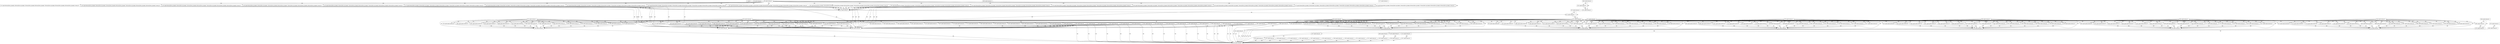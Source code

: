digraph G {
  "1: match () ...
" [shape=box, ];
  "90: match (event_id) ...
" [shape=box, ];
  "96: match (event_id) ...
" [shape=box, ];
  "115: match (forward_flow_ip_header_2,forward_flow_tcp_header_1,forward_flow_ip_header_6,forward_flow_ip_header_7,forward_flow_tcp_header_0,forward_flow_ip_header_4,forward_flow_ip_header_5,event_id) ...
" [
  shape=box, ];
  "120: match (forward_flow_ip_header_2,forward_flow_tcp_header_1,forward_flow_ip_header_6,forward_flow_ip_header_7,forward_flow_tcp_header_0,forward_flow_ip_header_4,forward_flow_ip_header_5,event_id) ...
" [
  shape=box, ];
  "125: match (forward_flow_ip_header_2,forward_flow_tcp_header_1,forward_flow_ip_header_6,forward_flow_ip_header_7,forward_flow_tcp_header_0,forward_flow_ip_header_4,forward_flow_ip_header_5,event_id) ...
" [
  shape=box, ];
  "130: match (forward_flow_ip_header_2,forward_flow_tcp_header_1,forward_flow_ip_header_6,forward_flow_ip_header_7,forward_flow_tcp_header_0,forward_flow_ip_header_4,forward_flow_ip_header_5,event_id) ...
" [
  shape=box, ];
  "135: match (forward_flow_ip_header_2,forward_flow_tcp_header_1,forward_flow_ip_header_6,forward_flow_ip_header_7,forward_flow_tcp_header_0,forward_flow_ip_header_4,forward_flow_ip_header_5,event_id) ...
" [
  shape=box, ];
  "140: match (forward_flow_ip_header_2,forward_flow_tcp_header_1,forward_flow_ip_header_6,forward_flow_ip_header_7,forward_flow_tcp_header_0,forward_flow_ip_header_4,forward_flow_ip_header_5,event_id) ...
" [
  shape=box, ];
  "145: match (forward_flow_ip_header_2,forward_flow_tcp_header_1,forward_flow_ip_header_6,forward_flow_ip_header_7,forward_flow_tcp_header_0,forward_flow_ip_header_4,forward_flow_ip_header_5,event_id) ...
" [
  shape=box, ];
  "150: match (forward_flow_ip_header_2,forward_flow_tcp_header_1,forward_flow_ip_header_6,forward_flow_ip_header_7,forward_flow_tcp_header_0,forward_flow_ip_header_4,forward_flow_ip_header_5,event_id) ...
" [
  shape=box, ];
  "155: match (forward_flow_ip_header_2,forward_flow_tcp_header_1,forward_flow_ip_header_6,forward_flow_ip_header_7,forward_flow_tcp_header_0,forward_flow_ip_header_4,forward_flow_ip_header_5,event_id) ...
" [
  shape=box, ];
  "160: match (forward_flow_ip_header_2,forward_flow_tcp_header_1,forward_flow_ip_header_6,forward_flow_ip_header_7,forward_flow_tcp_header_0,forward_flow_ip_header_4,forward_flow_ip_header_5,event_id) ...
" [
  shape=box, ];
  "165: match (forward_flow_ip_header_2,forward_flow_tcp_header_1,forward_flow_ip_header_6,forward_flow_ip_header_7,forward_flow_tcp_header_0,forward_flow_ip_header_4,forward_flow_ip_header_5,event_id) ...
" [
  shape=box, ];
  "170: match (forward_flow_ip_header_2,forward_flow_tcp_header_1,forward_flow_ip_header_6,forward_flow_ip_header_7,forward_flow_tcp_header_0,forward_flow_ip_header_4,forward_flow_ip_header_5,event_id) ...
" [
  shape=box, ];
  "175: match (forward_flow_ip_header_2,forward_flow_tcp_header_1,forward_flow_ip_header_6,forward_flow_ip_header_7,forward_flow_tcp_header_0,forward_flow_ip_header_4,forward_flow_ip_header_5,event_id) ...
" [
  shape=box, ];
  "180: match (forward_flow_ip_header_2,forward_flow_tcp_header_1,forward_flow_ip_header_6,forward_flow_ip_header_7,forward_flow_tcp_header_0,forward_flow_ip_header_4,forward_flow_ip_header_5,event_id) ...
" [
  shape=box, ];
  "185: match (forward_flow_ip_header_2,forward_flow_tcp_header_1,forward_flow_ip_header_6,forward_flow_ip_header_7,forward_flow_tcp_header_0,forward_flow_ip_header_4,forward_flow_ip_header_5,event_id) ...
" [
  shape=box, ];
  "190: match (forward_flow_ip_header_2,forward_flow_tcp_header_1,forward_flow_ip_header_6,forward_flow_ip_header_7,forward_flow_tcp_header_0,forward_flow_ip_header_4,forward_flow_ip_header_5,event_id) ...
" [
  shape=box, ];
  "195: match (forward_flow_ip_header_2,forward_flow_tcp_header_1,forward_flow_ip_header_6,forward_flow_ip_header_7,forward_flow_tcp_header_0,forward_flow_ip_header_4,forward_flow_ip_header_5,event_id) ...
" [
  shape=box, ];
  "200: match (forward_flow_ip_header_2,forward_flow_tcp_header_1,forward_flow_ip_header_6,forward_flow_ip_header_7,forward_flow_tcp_header_0,forward_flow_ip_header_4,forward_flow_ip_header_5,event_id) ...
" [
  shape=box, ];
  "207: match (event_id) ...
" [shape=box, ];
  "210: match (event_id) ...
" [shape=box, ];
  "231: match (event_id) ...
" [shape=box, ];
  "237: match (event_id) ...
" [shape=box, ];
  "244: match (event_id) ...
" [shape=box, ];
  "250: match (event_id) ...
" [shape=box, ];
  "257: match (event_id) ...
" [shape=box, ];
  "264: match (event_id) ...
" [shape=box, ];
  "271: match (event_id) ...
" [shape=box, ];
  "278: match (event_id) ...
" [shape=box, ];
  "285: match (event_id) ...
" [shape=box, ];
  "292: match (event_id) ...
" [shape=box, ];
  "296: match (path_id,event_id) ...
" [shape=box, ];
  "301: match (path_id,event_id) ...
" [shape=box, ];
  "310: match (path_id,event_id) ...
" [shape=box, ];
  "316: match (path_id,event_id) ...
" [shape=box, ];
  "322: match (path_id,event_id) ...
" [shape=box, ];
  "328: match (path_id,event_id) ...
" [shape=box, ];
  "334: match (path_id,event_id) ...
" [shape=box, ];
  "340: match (path_id,event_id) ...
" [shape=box, ];
  "346: match (path_id,event_id) ...
" [shape=box, ];
  "349: match (path_id,event_id) ...
" [shape=box, ];
  "354: match (path_id,event_id) ...
" [shape=box, ];
  "363: match (path_id,event_id) ...
" [shape=box, ];
  "369: match (path_id,event_id) ...
" [shape=box, ];
  "375: match (path_id,event_id) ...
" [shape=box, ];
  "381: match (path_id,event_id) ...
" [shape=box, ];
  "387: match (path_id,event_id) ...
" [shape=box, ];
  "393: match (path_id,event_id) ...
" [shape=box, ];
  "399: match (path_id,event_id) ...
" [shape=box, ];
  "402: match (path_id,event_id) ...
" [shape=box, ];
  "407: match (path_id,event_id) ...
" [shape=box, ];
  "416: match (path_id,event_id) ...
" [shape=box, ];
  "422: match (path_id,event_id) ...
" [shape=box, ];
  "428: match (path_id,event_id) ...
" [shape=box, ];
  "434: match (path_id,event_id) ...
" [shape=box, ];
  "440: match (path_id,event_id) ...
" [shape=box, ];
  "446: match (path_id,event_id) ...
" [shape=box, ];
  "452: match (path_id,event_id) ...
" [shape=box, ];
  "455: match (path_id,event_id) ...
" [shape=box, ];
  "460: match (path_id,event_id) ...
" [shape=box, ];
  "469: match (path_id,event_id) ...
" [shape=box, ];
  "475: match (path_id,event_id) ...
" [shape=box, ];
  "481: match (path_id,event_id) ...
" [shape=box, ];
  "487: match (path_id,event_id) ...
" [shape=box, ];
  "493: match (path_id,event_id) ...
" [shape=box, ];
  "499: match (path_id,event_id) ...
" [shape=box, ];
  "505: match (path_id,event_id) ...
" [shape=box, ];
  "508: match (path_id,event_id) ...
" [shape=box, ];
  "513: match (path_id,event_id) ...
" [shape=box, ];
  "522: match (path_id,event_id) ...
" [shape=box, ];
  "528: match (path_id,event_id) ...
" [shape=box, ];
  "534: match (path_id,event_id) ...
" [shape=box, ];
  "540: match (path_id,event_id) ...
" [shape=box, ];
  "546: match (path_id,event_id) ...
" [shape=box, ];
  "552: match (path_id,event_id) ...
" [shape=box, ];
  "558: match (path_id,event_id) ...
" [shape=box, ];
  "561: match (path_id,event_id) ...
" [shape=box, ];
  "566: match (path_id,event_id) ...
" [shape=box, ];
  "575: match (path_id,event_id) ...
" [shape=box, ];
  "581: match (path_id,event_id) ...
" [shape=box, ];
  "587: match (path_id,event_id) ...
" [shape=box, ];
  "593: match (path_id,event_id) ...
" [shape=box, ];
  "599: match (path_id,event_id) ...
" [shape=box, ];
  "605: match (path_id,event_id) ...
" [shape=box, ];
  "611: match (path_id,event_id) ...
" [shape=box, ];
  "614: match (path_id,event_id) ...
" [shape=box, ];
  "619: match (path_id,event_id) ...
" [shape=box, ];
  "628: match (path_id,event_id) ...
" [shape=box, ];
  "634: match (path_id,event_id) ...
" [shape=box, ];
  "640: match (path_id,event_id) ...
" [shape=box, ];
  "646: match (path_id,event_id) ...
" [shape=box, ];
  "652: match (path_id,event_id) ...
" [shape=box, ];
  "658: match (path_id,event_id) ...
" [shape=box, ];
  "664: match (path_id,event_id) ...
" [shape=box, ];
  "667: match (path_id,event_id) ...
" [shape=box, ];
  "672: match (path_id,event_id) ...
" [shape=box, ];
  "681: match (path_id,event_id) ...
" [shape=box, ];
  "687: match (path_id,event_id) ...
" [shape=box, ];
  "693: match (path_id,event_id) ...
" [shape=box, ];
  "699: match (path_id,event_id) ...
" [shape=box, ];
  "705: match (path_id,event_id) ...
" [shape=box, ];
  "711: match (path_id,event_id) ...
" [shape=box, ];
  "717: match (path_id,event_id) ...
" [shape=box, ];
  "720: match (path_id,event_id) ...
" [shape=box, ];
  "725: match (path_id,event_id) ...
" [shape=box, ];
  "734: match (path_id,event_id) ...
" [shape=box, ];
  "740: match (path_id,event_id) ...
" [shape=box, ];
  "746: match (path_id,event_id) ...
" [shape=box, ];
  "752: match (path_id,event_id) ...
" [shape=box, ];
  "758: match (path_id,event_id) ...
" [shape=box, ];
  "764: match (path_id,event_id) ...
" [shape=box, ];
  "770: match (path_id,event_id) ...
" [shape=box, ];
  "773: match (path_id,event_id) ...
" [shape=box, ];
  "778: match (path_id,event_id) ...
" [shape=box, ];
  "787: match (path_id,event_id) ...
" [shape=box, ];
  "793: match (path_id,event_id) ...
" [shape=box, ];
  "799: match (path_id,event_id) ...
" [shape=box, ];
  "805: match (path_id,event_id) ...
" [shape=box, ];
  "811: match (path_id,event_id) ...
" [shape=box, ];
  "817: match (path_id,event_id) ...
" [shape=box, ];
  "823: match (path_id,event_id) ...
" [shape=box, ];
  "826: match (path_id,event_id) ...
" [shape=box, ];
  "831: match (path_id,event_id) ...
" [shape=box, ];
  "840: match (path_id,event_id) ...
" [shape=box, ];
  "846: match (path_id,event_id) ...
" [shape=box, ];
  "852: match (path_id,event_id) ...
" [shape=box, ];
  "858: match (path_id,event_id) ...
" [shape=box, ];
  "864: match (path_id,event_id) ...
" [shape=box, ];
  "870: match (path_id,event_id) ...
" [shape=box, ];
  "876: match (path_id,event_id) ...
" [shape=box, ];
  "879: match (path_id,event_id) ...
" [shape=box, ];
  "884: match (path_id,event_id) ...
" [shape=box, ];
  "893: match (path_id,event_id) ...
" [shape=box, ];
  "899: match (path_id,event_id) ...
" [shape=box, ];
  "905: match (path_id,event_id) ...
" [shape=box, ];
  "911: match (path_id,event_id) ...
" [shape=box, ];
  "917: match (path_id,event_id) ...
" [shape=box, ];
  "923: match (path_id,event_id) ...
" [shape=box, ];
  "929: match (path_id,event_id) ...
" [shape=box, ];
  "932: match (path_id,event_id) ...
" [shape=box, ];
  "937: match (path_id,event_id) ...
" [shape=box, ];
  "946: match (path_id,event_id) ...
" [shape=box, ];
  "952: match (path_id,event_id) ...
" [shape=box, ];
  "958: match (path_id,event_id) ...
" [shape=box, ];
  "964: match (path_id,event_id) ...
" [shape=box, ];
  "970: match (path_id,event_id) ...
" [shape=box, ];
  "976: match (path_id,event_id) ...
" [shape=box, ];
  "982: match (path_id,event_id) ...
" [shape=box, ];
  "985: match (path_id,event_id) ...
" [shape=box, ];
  "990: match (path_id,event_id) ...
" [shape=box, ];
  "999: match (path_id,event_id) ...
" [shape=box, ];
  "1005: match (path_id,event_id) ...
" [shape=box, ];
  "1011: match (path_id,event_id) ...
" [shape=box, ];
  "1017: match (path_id,event_id) ...
" [shape=box, ];
  "1023: match (path_id,event_id) ...
" [shape=box, ];
  "1029: match (path_id,event_id) ...
" [shape=box, ];
  "1035: match (path_id,event_id) ...
" [shape=box, ];
  "1044: match (event_id) ...
" [shape=box, ];
  "1065: match (event_id) ...
" [shape=box, ];
  "1070: match (event_id) ...
" [shape=box, ];
  "1075: match (event_id) ...
" [shape=box, ];
  "1081: match (event_id) ...
" [shape=box, ];
  "1083: match (event_id) ...
" [shape=box, ];
  "1089: match (event_id) ...
" [shape=box, ];
  "1095: match (event_id) ...
" [shape=box, ];
  "1102: match (event_id) ...
" [shape=box, ];
  "1107: match (event_id) ...
" [shape=box, ];
  "1114: match (event_id) ...
" [shape=box, ];
  "1117: match (event_id) ...
" [shape=box, ];
  "1121: match (event_id) ...
" [shape=box, ];
  "1125: match (event_id) ...
" [shape=box, ];
  "1131: match (event_id) ...
" [shape=box, ];
  "1135: match (event_id) ...
" [shape=box, ];
  "1139: match (event_id) ...
" [shape=box, ];
  "1143: match (event_id) ...
" [shape=box, ];
  "1147: match (event_id) ...
" [shape=box, ];
  "1151: match (event_id) ...
" [shape=box, ];
  "1155: match (event_id) ...
" [shape=box, ];
  "1159: match (event_id) ...
" [shape=box, ];
  "1163: match (event_id) ...
" [shape=box, ];
  "1169: match (event_id) ...
" [shape=box, ];
  "1175: match (event_id) ...
" [shape=box, ];
  "1181: match (event_id) ...
" [shape=box, ];
  "1187: match (event_id) ...
" [shape=box, ];
  "1193: match (event_id) ...
" [shape=box, ];
  "1199: match (event_id) ...
" [shape=box, ];
  "1205: match (event_id) ...
" [shape=box, ];
  "1211: match (event_id) ...
" [shape=box, ];
  "1217: match (event_id) ...
" [shape=box, ];
  "1221: match (event_id) ...
" [shape=box, ];
  "1225: match (event_id) ...
" [shape=box, ];
  "1229: match (event_id) ...
" [shape=box, ];
  "1233: match (event_id) ...
" [shape=box, ];
  "1237: match (event_id) ...
" [shape=box, ];
  "1241: match (event_id) ...
" [shape=box, ];
  "1245: match (event_id) ...
" [shape=box, ];
  "1249: match (event_id) ...
" [shape=box, ];
  "1253: match (event_id) ...
" [shape=box, ];
  "1257: match (event_id) ...
" [shape=box, ];
  "1261: match (event_id) ...
" [shape=box, ];
  "1265: match (event_id) ...
" [shape=box, ];
  "1269: match (event_id) ...
" [shape=box, ];
  "1273: match (event_id) ...
" [shape=box, ];
  "1277: match (event_id) ...
" [shape=box, ];
  "1281: match (event_id) ...
" [shape=box, ];
  "1285: match (event_id) ...
" [shape=box, ];
  "1289: match (event_id) ...
" [shape=box, ];
  "1293: match (event_id) ...
" [shape=box, ];
  "1297: match (event_id) ...
" [shape=box, ];
  "1301: match (event_id) ...
" [shape=box, ];
  "1305: match (event_id) ...
" [shape=box, ];
  "1438: match (event_id) ...
" [shape=box, ];
  "1490: match (event_id) ...
" [shape=box, ];
  "1494: match (event_id) ...
" [shape=box, ];
  "1513: match (event_id) ...
" [shape=box, ];
  "1561: match (event_id) ...
" [shape=box, ];
  
  
  "96: match (event_id) ...
" -> "115: match (forward_flow_ip_header_2,forward_flow_tcp_header_1,forward_flow_ip_header_6,forward_flow_ip_header_7,forward_flow_tcp_header_0,forward_flow_ip_header_4,forward_flow_ip_header_5,event_id) ...
" [
  label="WW", ];
  "96: match (event_id) ...
" -> "120: match (forward_flow_ip_header_2,forward_flow_tcp_header_1,forward_flow_ip_header_6,forward_flow_ip_header_7,forward_flow_tcp_header_0,forward_flow_ip_header_4,forward_flow_ip_header_5,event_id) ...
" [
  label="WW", ];
  "96: match (event_id) ...
" -> "125: match (forward_flow_ip_header_2,forward_flow_tcp_header_1,forward_flow_ip_header_6,forward_flow_ip_header_7,forward_flow_tcp_header_0,forward_flow_ip_header_4,forward_flow_ip_header_5,event_id) ...
" [
  label="WW", ];
  "96: match (event_id) ...
" -> "130: match (forward_flow_ip_header_2,forward_flow_tcp_header_1,forward_flow_ip_header_6,forward_flow_ip_header_7,forward_flow_tcp_header_0,forward_flow_ip_header_4,forward_flow_ip_header_5,event_id) ...
" [
  label="WW", ];
  "96: match (event_id) ...
" -> "135: match (forward_flow_ip_header_2,forward_flow_tcp_header_1,forward_flow_ip_header_6,forward_flow_ip_header_7,forward_flow_tcp_header_0,forward_flow_ip_header_4,forward_flow_ip_header_5,event_id) ...
" [
  label="WW", ];
  "96: match (event_id) ...
" -> "140: match (forward_flow_ip_header_2,forward_flow_tcp_header_1,forward_flow_ip_header_6,forward_flow_ip_header_7,forward_flow_tcp_header_0,forward_flow_ip_header_4,forward_flow_ip_header_5,event_id) ...
" [
  label="WW", ];
  "96: match (event_id) ...
" -> "145: match (forward_flow_ip_header_2,forward_flow_tcp_header_1,forward_flow_ip_header_6,forward_flow_ip_header_7,forward_flow_tcp_header_0,forward_flow_ip_header_4,forward_flow_ip_header_5,event_id) ...
" [
  label="WW", ];
  "96: match (event_id) ...
" -> "150: match (forward_flow_ip_header_2,forward_flow_tcp_header_1,forward_flow_ip_header_6,forward_flow_ip_header_7,forward_flow_tcp_header_0,forward_flow_ip_header_4,forward_flow_ip_header_5,event_id) ...
" [
  label="WW", ];
  "96: match (event_id) ...
" -> "155: match (forward_flow_ip_header_2,forward_flow_tcp_header_1,forward_flow_ip_header_6,forward_flow_ip_header_7,forward_flow_tcp_header_0,forward_flow_ip_header_4,forward_flow_ip_header_5,event_id) ...
" [
  label="WW", ];
  "96: match (event_id) ...
" -> "160: match (forward_flow_ip_header_2,forward_flow_tcp_header_1,forward_flow_ip_header_6,forward_flow_ip_header_7,forward_flow_tcp_header_0,forward_flow_ip_header_4,forward_flow_ip_header_5,event_id) ...
" [
  label="WW", ];
  "96: match (event_id) ...
" -> "165: match (forward_flow_ip_header_2,forward_flow_tcp_header_1,forward_flow_ip_header_6,forward_flow_ip_header_7,forward_flow_tcp_header_0,forward_flow_ip_header_4,forward_flow_ip_header_5,event_id) ...
" [
  label="WW", ];
  "96: match (event_id) ...
" -> "170: match (forward_flow_ip_header_2,forward_flow_tcp_header_1,forward_flow_ip_header_6,forward_flow_ip_header_7,forward_flow_tcp_header_0,forward_flow_ip_header_4,forward_flow_ip_header_5,event_id) ...
" [
  label="WW", ];
  "96: match (event_id) ...
" -> "175: match (forward_flow_ip_header_2,forward_flow_tcp_header_1,forward_flow_ip_header_6,forward_flow_ip_header_7,forward_flow_tcp_header_0,forward_flow_ip_header_4,forward_flow_ip_header_5,event_id) ...
" [
  label="WW", ];
  "96: match (event_id) ...
" -> "180: match (forward_flow_ip_header_2,forward_flow_tcp_header_1,forward_flow_ip_header_6,forward_flow_ip_header_7,forward_flow_tcp_header_0,forward_flow_ip_header_4,forward_flow_ip_header_5,event_id) ...
" [
  label="WW", ];
  "96: match (event_id) ...
" -> "185: match (forward_flow_ip_header_2,forward_flow_tcp_header_1,forward_flow_ip_header_6,forward_flow_ip_header_7,forward_flow_tcp_header_0,forward_flow_ip_header_4,forward_flow_ip_header_5,event_id) ...
" [
  label="WW", ];
  "96: match (event_id) ...
" -> "190: match (forward_flow_ip_header_2,forward_flow_tcp_header_1,forward_flow_ip_header_6,forward_flow_ip_header_7,forward_flow_tcp_header_0,forward_flow_ip_header_4,forward_flow_ip_header_5,event_id) ...
" [
  label="WW", ];
  "96: match (event_id) ...
" -> "195: match (forward_flow_ip_header_2,forward_flow_tcp_header_1,forward_flow_ip_header_6,forward_flow_ip_header_7,forward_flow_tcp_header_0,forward_flow_ip_header_4,forward_flow_ip_header_5,event_id) ...
" [
  label="WW", ];
  "96: match (event_id) ...
" -> "200: match (forward_flow_ip_header_2,forward_flow_tcp_header_1,forward_flow_ip_header_6,forward_flow_ip_header_7,forward_flow_tcp_header_0,forward_flow_ip_header_4,forward_flow_ip_header_5,event_id) ...
" [
  label="WW", ];
  "96: match (event_id) ...
" -> "210: match (event_id) ...
" [label="WR", ];
  "115: match (forward_flow_ip_header_2,forward_flow_tcp_header_1,forward_flow_ip_header_6,forward_flow_ip_header_7,forward_flow_tcp_header_0,forward_flow_ip_header_4,forward_flow_ip_header_5,event_id) ...
" -> "210: match (event_id) ...
" [
  label="WR", ];
  "115: match (forward_flow_ip_header_2,forward_flow_tcp_header_1,forward_flow_ip_header_6,forward_flow_ip_header_7,forward_flow_tcp_header_0,forward_flow_ip_header_4,forward_flow_ip_header_5,event_id) ...
" -> "1490: match (event_id) ...
" [
  label="RW", ];
  "120: match (forward_flow_ip_header_2,forward_flow_tcp_header_1,forward_flow_ip_header_6,forward_flow_ip_header_7,forward_flow_tcp_header_0,forward_flow_ip_header_4,forward_flow_ip_header_5,event_id) ...
" -> "210: match (event_id) ...
" [
  label="WR", ];
  "120: match (forward_flow_ip_header_2,forward_flow_tcp_header_1,forward_flow_ip_header_6,forward_flow_ip_header_7,forward_flow_tcp_header_0,forward_flow_ip_header_4,forward_flow_ip_header_5,event_id) ...
" -> "1490: match (event_id) ...
" [
  label="RW", ];
  "125: match (forward_flow_ip_header_2,forward_flow_tcp_header_1,forward_flow_ip_header_6,forward_flow_ip_header_7,forward_flow_tcp_header_0,forward_flow_ip_header_4,forward_flow_ip_header_5,event_id) ...
" -> "210: match (event_id) ...
" [
  label="WR", ];
  "125: match (forward_flow_ip_header_2,forward_flow_tcp_header_1,forward_flow_ip_header_6,forward_flow_ip_header_7,forward_flow_tcp_header_0,forward_flow_ip_header_4,forward_flow_ip_header_5,event_id) ...
" -> "1490: match (event_id) ...
" [
  label="RW", ];
  "130: match (forward_flow_ip_header_2,forward_flow_tcp_header_1,forward_flow_ip_header_6,forward_flow_ip_header_7,forward_flow_tcp_header_0,forward_flow_ip_header_4,forward_flow_ip_header_5,event_id) ...
" -> "210: match (event_id) ...
" [
  label="WR", ];
  "130: match (forward_flow_ip_header_2,forward_flow_tcp_header_1,forward_flow_ip_header_6,forward_flow_ip_header_7,forward_flow_tcp_header_0,forward_flow_ip_header_4,forward_flow_ip_header_5,event_id) ...
" -> "1490: match (event_id) ...
" [
  label="RW", ];
  "135: match (forward_flow_ip_header_2,forward_flow_tcp_header_1,forward_flow_ip_header_6,forward_flow_ip_header_7,forward_flow_tcp_header_0,forward_flow_ip_header_4,forward_flow_ip_header_5,event_id) ...
" -> "210: match (event_id) ...
" [
  label="WR", ];
  "135: match (forward_flow_ip_header_2,forward_flow_tcp_header_1,forward_flow_ip_header_6,forward_flow_ip_header_7,forward_flow_tcp_header_0,forward_flow_ip_header_4,forward_flow_ip_header_5,event_id) ...
" -> "1490: match (event_id) ...
" [
  label="RW", ];
  "140: match (forward_flow_ip_header_2,forward_flow_tcp_header_1,forward_flow_ip_header_6,forward_flow_ip_header_7,forward_flow_tcp_header_0,forward_flow_ip_header_4,forward_flow_ip_header_5,event_id) ...
" -> "210: match (event_id) ...
" [
  label="WR", ];
  "140: match (forward_flow_ip_header_2,forward_flow_tcp_header_1,forward_flow_ip_header_6,forward_flow_ip_header_7,forward_flow_tcp_header_0,forward_flow_ip_header_4,forward_flow_ip_header_5,event_id) ...
" -> "1490: match (event_id) ...
" [
  label="RW", ];
  "145: match (forward_flow_ip_header_2,forward_flow_tcp_header_1,forward_flow_ip_header_6,forward_flow_ip_header_7,forward_flow_tcp_header_0,forward_flow_ip_header_4,forward_flow_ip_header_5,event_id) ...
" -> "210: match (event_id) ...
" [
  label="WR", ];
  "145: match (forward_flow_ip_header_2,forward_flow_tcp_header_1,forward_flow_ip_header_6,forward_flow_ip_header_7,forward_flow_tcp_header_0,forward_flow_ip_header_4,forward_flow_ip_header_5,event_id) ...
" -> "1490: match (event_id) ...
" [
  label="RW", ];
  "150: match (forward_flow_ip_header_2,forward_flow_tcp_header_1,forward_flow_ip_header_6,forward_flow_ip_header_7,forward_flow_tcp_header_0,forward_flow_ip_header_4,forward_flow_ip_header_5,event_id) ...
" -> "210: match (event_id) ...
" [
  label="WR", ];
  "150: match (forward_flow_ip_header_2,forward_flow_tcp_header_1,forward_flow_ip_header_6,forward_flow_ip_header_7,forward_flow_tcp_header_0,forward_flow_ip_header_4,forward_flow_ip_header_5,event_id) ...
" -> "1490: match (event_id) ...
" [
  label="RW", ];
  "155: match (forward_flow_ip_header_2,forward_flow_tcp_header_1,forward_flow_ip_header_6,forward_flow_ip_header_7,forward_flow_tcp_header_0,forward_flow_ip_header_4,forward_flow_ip_header_5,event_id) ...
" -> "210: match (event_id) ...
" [
  label="WR", ];
  "155: match (forward_flow_ip_header_2,forward_flow_tcp_header_1,forward_flow_ip_header_6,forward_flow_ip_header_7,forward_flow_tcp_header_0,forward_flow_ip_header_4,forward_flow_ip_header_5,event_id) ...
" -> "1490: match (event_id) ...
" [
  label="RW", ];
  "160: match (forward_flow_ip_header_2,forward_flow_tcp_header_1,forward_flow_ip_header_6,forward_flow_ip_header_7,forward_flow_tcp_header_0,forward_flow_ip_header_4,forward_flow_ip_header_5,event_id) ...
" -> "210: match (event_id) ...
" [
  label="WR", ];
  "160: match (forward_flow_ip_header_2,forward_flow_tcp_header_1,forward_flow_ip_header_6,forward_flow_ip_header_7,forward_flow_tcp_header_0,forward_flow_ip_header_4,forward_flow_ip_header_5,event_id) ...
" -> "1490: match (event_id) ...
" [
  label="RW", ];
  "165: match (forward_flow_ip_header_2,forward_flow_tcp_header_1,forward_flow_ip_header_6,forward_flow_ip_header_7,forward_flow_tcp_header_0,forward_flow_ip_header_4,forward_flow_ip_header_5,event_id) ...
" -> "210: match (event_id) ...
" [
  label="WR", ];
  "165: match (forward_flow_ip_header_2,forward_flow_tcp_header_1,forward_flow_ip_header_6,forward_flow_ip_header_7,forward_flow_tcp_header_0,forward_flow_ip_header_4,forward_flow_ip_header_5,event_id) ...
" -> "1490: match (event_id) ...
" [
  label="RW", ];
  "170: match (forward_flow_ip_header_2,forward_flow_tcp_header_1,forward_flow_ip_header_6,forward_flow_ip_header_7,forward_flow_tcp_header_0,forward_flow_ip_header_4,forward_flow_ip_header_5,event_id) ...
" -> "210: match (event_id) ...
" [
  label="WR", ];
  "170: match (forward_flow_ip_header_2,forward_flow_tcp_header_1,forward_flow_ip_header_6,forward_flow_ip_header_7,forward_flow_tcp_header_0,forward_flow_ip_header_4,forward_flow_ip_header_5,event_id) ...
" -> "1490: match (event_id) ...
" [
  label="RW", ];
  "175: match (forward_flow_ip_header_2,forward_flow_tcp_header_1,forward_flow_ip_header_6,forward_flow_ip_header_7,forward_flow_tcp_header_0,forward_flow_ip_header_4,forward_flow_ip_header_5,event_id) ...
" -> "210: match (event_id) ...
" [
  label="WR", ];
  "175: match (forward_flow_ip_header_2,forward_flow_tcp_header_1,forward_flow_ip_header_6,forward_flow_ip_header_7,forward_flow_tcp_header_0,forward_flow_ip_header_4,forward_flow_ip_header_5,event_id) ...
" -> "1490: match (event_id) ...
" [
  label="RW", ];
  "180: match (forward_flow_ip_header_2,forward_flow_tcp_header_1,forward_flow_ip_header_6,forward_flow_ip_header_7,forward_flow_tcp_header_0,forward_flow_ip_header_4,forward_flow_ip_header_5,event_id) ...
" -> "210: match (event_id) ...
" [
  label="WR", ];
  "180: match (forward_flow_ip_header_2,forward_flow_tcp_header_1,forward_flow_ip_header_6,forward_flow_ip_header_7,forward_flow_tcp_header_0,forward_flow_ip_header_4,forward_flow_ip_header_5,event_id) ...
" -> "1490: match (event_id) ...
" [
  label="RW", ];
  "185: match (forward_flow_ip_header_2,forward_flow_tcp_header_1,forward_flow_ip_header_6,forward_flow_ip_header_7,forward_flow_tcp_header_0,forward_flow_ip_header_4,forward_flow_ip_header_5,event_id) ...
" -> "210: match (event_id) ...
" [
  label="WR", ];
  "185: match (forward_flow_ip_header_2,forward_flow_tcp_header_1,forward_flow_ip_header_6,forward_flow_ip_header_7,forward_flow_tcp_header_0,forward_flow_ip_header_4,forward_flow_ip_header_5,event_id) ...
" -> "1490: match (event_id) ...
" [
  label="RW", ];
  "190: match (forward_flow_ip_header_2,forward_flow_tcp_header_1,forward_flow_ip_header_6,forward_flow_ip_header_7,forward_flow_tcp_header_0,forward_flow_ip_header_4,forward_flow_ip_header_5,event_id) ...
" -> "210: match (event_id) ...
" [
  label="WR", ];
  "190: match (forward_flow_ip_header_2,forward_flow_tcp_header_1,forward_flow_ip_header_6,forward_flow_ip_header_7,forward_flow_tcp_header_0,forward_flow_ip_header_4,forward_flow_ip_header_5,event_id) ...
" -> "1490: match (event_id) ...
" [
  label="RW", ];
  "195: match (forward_flow_ip_header_2,forward_flow_tcp_header_1,forward_flow_ip_header_6,forward_flow_ip_header_7,forward_flow_tcp_header_0,forward_flow_ip_header_4,forward_flow_ip_header_5,event_id) ...
" -> "210: match (event_id) ...
" [
  label="WR", ];
  "195: match (forward_flow_ip_header_2,forward_flow_tcp_header_1,forward_flow_ip_header_6,forward_flow_ip_header_7,forward_flow_tcp_header_0,forward_flow_ip_header_4,forward_flow_ip_header_5,event_id) ...
" -> "1490: match (event_id) ...
" [
  label="RW", ];
  "200: match (forward_flow_ip_header_2,forward_flow_tcp_header_1,forward_flow_ip_header_6,forward_flow_ip_header_7,forward_flow_tcp_header_0,forward_flow_ip_header_4,forward_flow_ip_header_5,event_id) ...
" -> "210: match (event_id) ...
" [
  label="WR", ];
  "200: match (forward_flow_ip_header_2,forward_flow_tcp_header_1,forward_flow_ip_header_6,forward_flow_ip_header_7,forward_flow_tcp_header_0,forward_flow_ip_header_4,forward_flow_ip_header_5,event_id) ...
" -> "1490: match (event_id) ...
" [
  label="RW", ];
  "207: match (event_id) ...
" -> "231: match (event_id) ...
" [label="WW", ];
  "207: match (event_id) ...
" -> "237: match (event_id) ...
" [label="WR", ];
  "210: match (event_id) ...
" -> "231: match (event_id) ...
" [label="WR", ];
  "231: match (event_id) ...
" -> "237: match (event_id) ...
" [label="WR", ];
  "237: match (event_id) ...
" -> "296: match (path_id,event_id) ...
" [
  label="WR", ];
  "237: match (event_id) ...
" -> "301: match (path_id,event_id) ...
" [
  label="WR", ];
  "237: match (event_id) ...
" -> "310: match (path_id,event_id) ...
" [
  label="WR", ];
  "237: match (event_id) ...
" -> "316: match (path_id,event_id) ...
" [
  label="WR", ];
  "237: match (event_id) ...
" -> "322: match (path_id,event_id) ...
" [
  label="WR", ];
  "237: match (event_id) ...
" -> "328: match (path_id,event_id) ...
" [
  label="WR", ];
  "237: match (event_id) ...
" -> "334: match (path_id,event_id) ...
" [
  label="WR", ];
  "237: match (event_id) ...
" -> "340: match (path_id,event_id) ...
" [
  label="WR", ];
  "237: match (event_id) ...
" -> "346: match (path_id,event_id) ...
" [
  label="WR", ];
  "237: match (event_id) ...
" -> "349: match (path_id,event_id) ...
" [
  label="WR", ];
  "237: match (event_id) ...
" -> "354: match (path_id,event_id) ...
" [
  label="WR", ];
  "237: match (event_id) ...
" -> "363: match (path_id,event_id) ...
" [
  label="WR", ];
  "237: match (event_id) ...
" -> "369: match (path_id,event_id) ...
" [
  label="WR", ];
  "237: match (event_id) ...
" -> "375: match (path_id,event_id) ...
" [
  label="WR", ];
  "237: match (event_id) ...
" -> "381: match (path_id,event_id) ...
" [
  label="WR", ];
  "237: match (event_id) ...
" -> "387: match (path_id,event_id) ...
" [
  label="WR", ];
  "237: match (event_id) ...
" -> "393: match (path_id,event_id) ...
" [
  label="WR", ];
  "237: match (event_id) ...
" -> "399: match (path_id,event_id) ...
" [
  label="WR", ];
  "237: match (event_id) ...
" -> "402: match (path_id,event_id) ...
" [
  label="WR", ];
  "237: match (event_id) ...
" -> "407: match (path_id,event_id) ...
" [
  label="WR", ];
  "237: match (event_id) ...
" -> "416: match (path_id,event_id) ...
" [
  label="WR", ];
  "237: match (event_id) ...
" -> "422: match (path_id,event_id) ...
" [
  label="WR", ];
  "237: match (event_id) ...
" -> "428: match (path_id,event_id) ...
" [
  label="WR", ];
  "237: match (event_id) ...
" -> "434: match (path_id,event_id) ...
" [
  label="WR", ];
  "237: match (event_id) ...
" -> "440: match (path_id,event_id) ...
" [
  label="WR", ];
  "237: match (event_id) ...
" -> "446: match (path_id,event_id) ...
" [
  label="WR", ];
  "237: match (event_id) ...
" -> "452: match (path_id,event_id) ...
" [
  label="WR", ];
  "237: match (event_id) ...
" -> "455: match (path_id,event_id) ...
" [
  label="WR", ];
  "237: match (event_id) ...
" -> "460: match (path_id,event_id) ...
" [
  label="WR", ];
  "237: match (event_id) ...
" -> "469: match (path_id,event_id) ...
" [
  label="WR", ];
  "237: match (event_id) ...
" -> "475: match (path_id,event_id) ...
" [
  label="WR", ];
  "237: match (event_id) ...
" -> "481: match (path_id,event_id) ...
" [
  label="WR", ];
  "237: match (event_id) ...
" -> "487: match (path_id,event_id) ...
" [
  label="WR", ];
  "237: match (event_id) ...
" -> "493: match (path_id,event_id) ...
" [
  label="WR", ];
  "237: match (event_id) ...
" -> "499: match (path_id,event_id) ...
" [
  label="WR", ];
  "237: match (event_id) ...
" -> "505: match (path_id,event_id) ...
" [
  label="WR", ];
  "237: match (event_id) ...
" -> "508: match (path_id,event_id) ...
" [
  label="WR", ];
  "237: match (event_id) ...
" -> "513: match (path_id,event_id) ...
" [
  label="WR", ];
  "237: match (event_id) ...
" -> "522: match (path_id,event_id) ...
" [
  label="WR", ];
  "237: match (event_id) ...
" -> "528: match (path_id,event_id) ...
" [
  label="WR", ];
  "237: match (event_id) ...
" -> "534: match (path_id,event_id) ...
" [
  label="WR", ];
  "237: match (event_id) ...
" -> "540: match (path_id,event_id) ...
" [
  label="WR", ];
  "237: match (event_id) ...
" -> "546: match (path_id,event_id) ...
" [
  label="WR", ];
  "237: match (event_id) ...
" -> "552: match (path_id,event_id) ...
" [
  label="WR", ];
  "237: match (event_id) ...
" -> "558: match (path_id,event_id) ...
" [
  label="WR", ];
  "237: match (event_id) ...
" -> "561: match (path_id,event_id) ...
" [
  label="WR", ];
  "237: match (event_id) ...
" -> "566: match (path_id,event_id) ...
" [
  label="WR", ];
  "237: match (event_id) ...
" -> "575: match (path_id,event_id) ...
" [
  label="WR", ];
  "237: match (event_id) ...
" -> "581: match (path_id,event_id) ...
" [
  label="WR", ];
  "237: match (event_id) ...
" -> "587: match (path_id,event_id) ...
" [
  label="WR", ];
  "237: match (event_id) ...
" -> "593: match (path_id,event_id) ...
" [
  label="WR", ];
  "237: match (event_id) ...
" -> "599: match (path_id,event_id) ...
" [
  label="WR", ];
  "237: match (event_id) ...
" -> "605: match (path_id,event_id) ...
" [
  label="WR", ];
  "237: match (event_id) ...
" -> "611: match (path_id,event_id) ...
" [
  label="WR", ];
  "237: match (event_id) ...
" -> "614: match (path_id,event_id) ...
" [
  label="WR", ];
  "237: match (event_id) ...
" -> "619: match (path_id,event_id) ...
" [
  label="WR", ];
  "237: match (event_id) ...
" -> "628: match (path_id,event_id) ...
" [
  label="WR", ];
  "237: match (event_id) ...
" -> "634: match (path_id,event_id) ...
" [
  label="WR", ];
  "237: match (event_id) ...
" -> "640: match (path_id,event_id) ...
" [
  label="WR", ];
  "237: match (event_id) ...
" -> "646: match (path_id,event_id) ...
" [
  label="WR", ];
  "237: match (event_id) ...
" -> "652: match (path_id,event_id) ...
" [
  label="WR", ];
  "237: match (event_id) ...
" -> "658: match (path_id,event_id) ...
" [
  label="WR", ];
  "237: match (event_id) ...
" -> "664: match (path_id,event_id) ...
" [
  label="WR", ];
  "237: match (event_id) ...
" -> "667: match (path_id,event_id) ...
" [
  label="WR", ];
  "237: match (event_id) ...
" -> "672: match (path_id,event_id) ...
" [
  label="WR", ];
  "237: match (event_id) ...
" -> "681: match (path_id,event_id) ...
" [
  label="WR", ];
  "237: match (event_id) ...
" -> "687: match (path_id,event_id) ...
" [
  label="WR", ];
  "237: match (event_id) ...
" -> "693: match (path_id,event_id) ...
" [
  label="WR", ];
  "237: match (event_id) ...
" -> "699: match (path_id,event_id) ...
" [
  label="WR", ];
  "237: match (event_id) ...
" -> "705: match (path_id,event_id) ...
" [
  label="WR", ];
  "237: match (event_id) ...
" -> "711: match (path_id,event_id) ...
" [
  label="WR", ];
  "237: match (event_id) ...
" -> "717: match (path_id,event_id) ...
" [
  label="WR", ];
  "237: match (event_id) ...
" -> "720: match (path_id,event_id) ...
" [
  label="WR", ];
  "237: match (event_id) ...
" -> "725: match (path_id,event_id) ...
" [
  label="WR", ];
  "237: match (event_id) ...
" -> "734: match (path_id,event_id) ...
" [
  label="WR", ];
  "237: match (event_id) ...
" -> "740: match (path_id,event_id) ...
" [
  label="WR", ];
  "237: match (event_id) ...
" -> "746: match (path_id,event_id) ...
" [
  label="WR", ];
  "237: match (event_id) ...
" -> "752: match (path_id,event_id) ...
" [
  label="WR", ];
  "237: match (event_id) ...
" -> "758: match (path_id,event_id) ...
" [
  label="WR", ];
  "237: match (event_id) ...
" -> "764: match (path_id,event_id) ...
" [
  label="WR", ];
  "237: match (event_id) ...
" -> "770: match (path_id,event_id) ...
" [
  label="WR", ];
  "237: match (event_id) ...
" -> "773: match (path_id,event_id) ...
" [
  label="WR", ];
  "237: match (event_id) ...
" -> "778: match (path_id,event_id) ...
" [
  label="WR", ];
  "237: match (event_id) ...
" -> "787: match (path_id,event_id) ...
" [
  label="WR", ];
  "237: match (event_id) ...
" -> "793: match (path_id,event_id) ...
" [
  label="WR", ];
  "237: match (event_id) ...
" -> "799: match (path_id,event_id) ...
" [
  label="WR", ];
  "237: match (event_id) ...
" -> "805: match (path_id,event_id) ...
" [
  label="WR", ];
  "237: match (event_id) ...
" -> "811: match (path_id,event_id) ...
" [
  label="WR", ];
  "237: match (event_id) ...
" -> "817: match (path_id,event_id) ...
" [
  label="WR", ];
  "237: match (event_id) ...
" -> "823: match (path_id,event_id) ...
" [
  label="WR", ];
  "237: match (event_id) ...
" -> "826: match (path_id,event_id) ...
" [
  label="WR", ];
  "237: match (event_id) ...
" -> "831: match (path_id,event_id) ...
" [
  label="WR", ];
  "237: match (event_id) ...
" -> "840: match (path_id,event_id) ...
" [
  label="WR", ];
  "237: match (event_id) ...
" -> "846: match (path_id,event_id) ...
" [
  label="WR", ];
  "237: match (event_id) ...
" -> "852: match (path_id,event_id) ...
" [
  label="WR", ];
  "237: match (event_id) ...
" -> "858: match (path_id,event_id) ...
" [
  label="WR", ];
  "237: match (event_id) ...
" -> "864: match (path_id,event_id) ...
" [
  label="WR", ];
  "237: match (event_id) ...
" -> "870: match (path_id,event_id) ...
" [
  label="WR", ];
  "237: match (event_id) ...
" -> "876: match (path_id,event_id) ...
" [
  label="WR", ];
  "237: match (event_id) ...
" -> "879: match (path_id,event_id) ...
" [
  label="WR", ];
  "237: match (event_id) ...
" -> "884: match (path_id,event_id) ...
" [
  label="WR", ];
  "237: match (event_id) ...
" -> "893: match (path_id,event_id) ...
" [
  label="WR", ];
  "237: match (event_id) ...
" -> "899: match (path_id,event_id) ...
" [
  label="WR", ];
  "237: match (event_id) ...
" -> "905: match (path_id,event_id) ...
" [
  label="WR", ];
  "237: match (event_id) ...
" -> "911: match (path_id,event_id) ...
" [
  label="WR", ];
  "237: match (event_id) ...
" -> "917: match (path_id,event_id) ...
" [
  label="WR", ];
  "237: match (event_id) ...
" -> "923: match (path_id,event_id) ...
" [
  label="WR", ];
  "237: match (event_id) ...
" -> "929: match (path_id,event_id) ...
" [
  label="WR", ];
  "237: match (event_id) ...
" -> "932: match (path_id,event_id) ...
" [
  label="WR", ];
  "237: match (event_id) ...
" -> "937: match (path_id,event_id) ...
" [
  label="WR", ];
  "237: match (event_id) ...
" -> "946: match (path_id,event_id) ...
" [
  label="WR", ];
  "237: match (event_id) ...
" -> "952: match (path_id,event_id) ...
" [
  label="WR", ];
  "237: match (event_id) ...
" -> "958: match (path_id,event_id) ...
" [
  label="WR", ];
  "237: match (event_id) ...
" -> "964: match (path_id,event_id) ...
" [
  label="WR", ];
  "237: match (event_id) ...
" -> "970: match (path_id,event_id) ...
" [
  label="WR", ];
  "237: match (event_id) ...
" -> "976: match (path_id,event_id) ...
" [
  label="WR", ];
  "237: match (event_id) ...
" -> "982: match (path_id,event_id) ...
" [
  label="WR", ];
  "237: match (event_id) ...
" -> "985: match (path_id,event_id) ...
" [
  label="WR", ];
  "237: match (event_id) ...
" -> "990: match (path_id,event_id) ...
" [
  label="WR", ];
  "237: match (event_id) ...
" -> "999: match (path_id,event_id) ...
" [
  label="WR", ];
  "237: match (event_id) ...
" -> "1005: match (path_id,event_id) ...
" [
  label="WR", ];
  "237: match (event_id) ...
" -> "1011: match (path_id,event_id) ...
" [
  label="WR", ];
  "237: match (event_id) ...
" -> "1017: match (path_id,event_id) ...
" [
  label="WR", ];
  "237: match (event_id) ...
" -> "1023: match (path_id,event_id) ...
" [
  label="WR", ];
  "237: match (event_id) ...
" -> "1029: match (path_id,event_id) ...
" [
  label="WR", ];
  "237: match (event_id) ...
" -> "1035: match (path_id,event_id) ...
" [
  label="WR", ];
  "237: match (event_id) ...
" -> "1065: match (event_id) ...
" [label="WR", ];
  "237: match (event_id) ...
" -> "1089: match (event_id) ...
" [label="WR", ];
  "244: match (event_id) ...
" -> "301: match (path_id,event_id) ...
" [
  label="WW", ];
  "244: match (event_id) ...
" -> "354: match (path_id,event_id) ...
" [
  label="WW", ];
  "244: match (event_id) ...
" -> "407: match (path_id,event_id) ...
" [
  label="WW", ];
  "244: match (event_id) ...
" -> "460: match (path_id,event_id) ...
" [
  label="WW", ];
  "244: match (event_id) ...
" -> "513: match (path_id,event_id) ...
" [
  label="WW", ];
  "244: match (event_id) ...
" -> "566: match (path_id,event_id) ...
" [
  label="WW", ];
  "244: match (event_id) ...
" -> "619: match (path_id,event_id) ...
" [
  label="WW", ];
  "244: match (event_id) ...
" -> "672: match (path_id,event_id) ...
" [
  label="WW", ];
  "244: match (event_id) ...
" -> "725: match (path_id,event_id) ...
" [
  label="WW", ];
  "244: match (event_id) ...
" -> "778: match (path_id,event_id) ...
" [
  label="WW", ];
  "244: match (event_id) ...
" -> "831: match (path_id,event_id) ...
" [
  label="WW", ];
  "244: match (event_id) ...
" -> "884: match (path_id,event_id) ...
" [
  label="WW", ];
  "244: match (event_id) ...
" -> "937: match (path_id,event_id) ...
" [
  label="WW", ];
  "244: match (event_id) ...
" -> "990: match (path_id,event_id) ...
" [
  label="WW", ];
  "244: match (event_id) ...
" -> "1135: match (event_id) ...
" [label="WR", ];
  "250: match (event_id) ...
" -> "310: match (path_id,event_id) ...
" [
  label="WW", ];
  "250: match (event_id) ...
" -> "363: match (path_id,event_id) ...
" [
  label="WW", ];
  "250: match (event_id) ...
" -> "416: match (path_id,event_id) ...
" [
  label="WW", ];
  "250: match (event_id) ...
" -> "469: match (path_id,event_id) ...
" [
  label="WW", ];
  "250: match (event_id) ...
" -> "522: match (path_id,event_id) ...
" [
  label="WW", ];
  "250: match (event_id) ...
" -> "575: match (path_id,event_id) ...
" [
  label="WW", ];
  "250: match (event_id) ...
" -> "628: match (path_id,event_id) ...
" [
  label="WW", ];
  "250: match (event_id) ...
" -> "681: match (path_id,event_id) ...
" [
  label="WW", ];
  "250: match (event_id) ...
" -> "734: match (path_id,event_id) ...
" [
  label="WW", ];
  "250: match (event_id) ...
" -> "787: match (path_id,event_id) ...
" [
  label="WW", ];
  "250: match (event_id) ...
" -> "840: match (path_id,event_id) ...
" [
  label="WW", ];
  "250: match (event_id) ...
" -> "893: match (path_id,event_id) ...
" [
  label="WW", ];
  "250: match (event_id) ...
" -> "946: match (path_id,event_id) ...
" [
  label="WW", ];
  "250: match (event_id) ...
" -> "999: match (path_id,event_id) ...
" [
  label="WW", ];
  "250: match (event_id) ...
" -> "1139: match (event_id) ...
" [label="WR", ];
  "257: match (event_id) ...
" -> "316: match (path_id,event_id) ...
" [
  label="WW", ];
  "257: match (event_id) ...
" -> "369: match (path_id,event_id) ...
" [
  label="WW", ];
  "257: match (event_id) ...
" -> "422: match (path_id,event_id) ...
" [
  label="WW", ];
  "257: match (event_id) ...
" -> "475: match (path_id,event_id) ...
" [
  label="WW", ];
  "257: match (event_id) ...
" -> "528: match (path_id,event_id) ...
" [
  label="WW", ];
  "257: match (event_id) ...
" -> "581: match (path_id,event_id) ...
" [
  label="WW", ];
  "257: match (event_id) ...
" -> "634: match (path_id,event_id) ...
" [
  label="WW", ];
  "257: match (event_id) ...
" -> "687: match (path_id,event_id) ...
" [
  label="WW", ];
  "257: match (event_id) ...
" -> "740: match (path_id,event_id) ...
" [
  label="WW", ];
  "257: match (event_id) ...
" -> "793: match (path_id,event_id) ...
" [
  label="WW", ];
  "257: match (event_id) ...
" -> "846: match (path_id,event_id) ...
" [
  label="WW", ];
  "257: match (event_id) ...
" -> "899: match (path_id,event_id) ...
" [
  label="WW", ];
  "257: match (event_id) ...
" -> "952: match (path_id,event_id) ...
" [
  label="WW", ];
  "257: match (event_id) ...
" -> "1005: match (path_id,event_id) ...
" [
  label="WW", ];
  "257: match (event_id) ...
" -> "1143: match (event_id) ...
" [label="WR", ];
  "264: match (event_id) ...
" -> "322: match (path_id,event_id) ...
" [
  label="WW", ];
  "264: match (event_id) ...
" -> "375: match (path_id,event_id) ...
" [
  label="WW", ];
  "264: match (event_id) ...
" -> "428: match (path_id,event_id) ...
" [
  label="WW", ];
  "264: match (event_id) ...
" -> "481: match (path_id,event_id) ...
" [
  label="WW", ];
  "264: match (event_id) ...
" -> "534: match (path_id,event_id) ...
" [
  label="WW", ];
  "264: match (event_id) ...
" -> "587: match (path_id,event_id) ...
" [
  label="WW", ];
  "264: match (event_id) ...
" -> "640: match (path_id,event_id) ...
" [
  label="WW", ];
  "264: match (event_id) ...
" -> "693: match (path_id,event_id) ...
" [
  label="WW", ];
  "264: match (event_id) ...
" -> "746: match (path_id,event_id) ...
" [
  label="WW", ];
  "264: match (event_id) ...
" -> "799: match (path_id,event_id) ...
" [
  label="WW", ];
  "264: match (event_id) ...
" -> "852: match (path_id,event_id) ...
" [
  label="WW", ];
  "264: match (event_id) ...
" -> "905: match (path_id,event_id) ...
" [
  label="WW", ];
  "264: match (event_id) ...
" -> "958: match (path_id,event_id) ...
" [
  label="WW", ];
  "264: match (event_id) ...
" -> "1011: match (path_id,event_id) ...
" [
  label="WW", ];
  "264: match (event_id) ...
" -> "1147: match (event_id) ...
" [label="WR", ];
  "271: match (event_id) ...
" -> "328: match (path_id,event_id) ...
" [
  label="WW", ];
  "271: match (event_id) ...
" -> "381: match (path_id,event_id) ...
" [
  label="WW", ];
  "271: match (event_id) ...
" -> "434: match (path_id,event_id) ...
" [
  label="WW", ];
  "271: match (event_id) ...
" -> "487: match (path_id,event_id) ...
" [
  label="WW", ];
  "271: match (event_id) ...
" -> "540: match (path_id,event_id) ...
" [
  label="WW", ];
  "271: match (event_id) ...
" -> "593: match (path_id,event_id) ...
" [
  label="WW", ];
  "271: match (event_id) ...
" -> "646: match (path_id,event_id) ...
" [
  label="WW", ];
  "271: match (event_id) ...
" -> "699: match (path_id,event_id) ...
" [
  label="WW", ];
  "271: match (event_id) ...
" -> "752: match (path_id,event_id) ...
" [
  label="WW", ];
  "271: match (event_id) ...
" -> "805: match (path_id,event_id) ...
" [
  label="WW", ];
  "271: match (event_id) ...
" -> "858: match (path_id,event_id) ...
" [
  label="WW", ];
  "271: match (event_id) ...
" -> "911: match (path_id,event_id) ...
" [
  label="WW", ];
  "271: match (event_id) ...
" -> "964: match (path_id,event_id) ...
" [
  label="WW", ];
  "271: match (event_id) ...
" -> "1017: match (path_id,event_id) ...
" [
  label="WW", ];
  "271: match (event_id) ...
" -> "1151: match (event_id) ...
" [label="WR", ];
  "278: match (event_id) ...
" -> "334: match (path_id,event_id) ...
" [
  label="WW", ];
  "278: match (event_id) ...
" -> "387: match (path_id,event_id) ...
" [
  label="WW", ];
  "278: match (event_id) ...
" -> "440: match (path_id,event_id) ...
" [
  label="WW", ];
  "278: match (event_id) ...
" -> "493: match (path_id,event_id) ...
" [
  label="WW", ];
  "278: match (event_id) ...
" -> "546: match (path_id,event_id) ...
" [
  label="WW", ];
  "278: match (event_id) ...
" -> "599: match (path_id,event_id) ...
" [
  label="WW", ];
  "278: match (event_id) ...
" -> "652: match (path_id,event_id) ...
" [
  label="WW", ];
  "278: match (event_id) ...
" -> "705: match (path_id,event_id) ...
" [
  label="WW", ];
  "278: match (event_id) ...
" -> "758: match (path_id,event_id) ...
" [
  label="WW", ];
  "278: match (event_id) ...
" -> "811: match (path_id,event_id) ...
" [
  label="WW", ];
  "278: match (event_id) ...
" -> "864: match (path_id,event_id) ...
" [
  label="WW", ];
  "278: match (event_id) ...
" -> "917: match (path_id,event_id) ...
" [
  label="WW", ];
  "278: match (event_id) ...
" -> "970: match (path_id,event_id) ...
" [
  label="WW", ];
  "278: match (event_id) ...
" -> "1023: match (path_id,event_id) ...
" [
  label="WW", ];
  "278: match (event_id) ...
" -> "1155: match (event_id) ...
" [label="WR", ];
  "285: match (event_id) ...
" -> "340: match (path_id,event_id) ...
" [
  label="WW", ];
  "285: match (event_id) ...
" -> "393: match (path_id,event_id) ...
" [
  label="WW", ];
  "285: match (event_id) ...
" -> "446: match (path_id,event_id) ...
" [
  label="WW", ];
  "285: match (event_id) ...
" -> "499: match (path_id,event_id) ...
" [
  label="WW", ];
  "285: match (event_id) ...
" -> "552: match (path_id,event_id) ...
" [
  label="WW", ];
  "285: match (event_id) ...
" -> "605: match (path_id,event_id) ...
" [
  label="WW", ];
  "285: match (event_id) ...
" -> "658: match (path_id,event_id) ...
" [
  label="WW", ];
  "285: match (event_id) ...
" -> "711: match (path_id,event_id) ...
" [
  label="WW", ];
  "285: match (event_id) ...
" -> "764: match (path_id,event_id) ...
" [
  label="WW", ];
  "285: match (event_id) ...
" -> "817: match (path_id,event_id) ...
" [
  label="WW", ];
  "285: match (event_id) ...
" -> "870: match (path_id,event_id) ...
" [
  label="WW", ];
  "285: match (event_id) ...
" -> "923: match (path_id,event_id) ...
" [
  label="WW", ];
  "285: match (event_id) ...
" -> "976: match (path_id,event_id) ...
" [
  label="WW", ];
  "285: match (event_id) ...
" -> "1029: match (path_id,event_id) ...
" [
  label="WW", ];
  "285: match (event_id) ...
" -> "1159: match (event_id) ...
" [label="WR", ];
  "292: match (event_id) ...
" -> "346: match (path_id,event_id) ...
" [
  label="WW", ];
  "292: match (event_id) ...
" -> "399: match (path_id,event_id) ...
" [
  label="WW", ];
  "292: match (event_id) ...
" -> "452: match (path_id,event_id) ...
" [
  label="WW", ];
  "292: match (event_id) ...
" -> "505: match (path_id,event_id) ...
" [
  label="WW", ];
  "292: match (event_id) ...
" -> "558: match (path_id,event_id) ...
" [
  label="WW", ];
  "292: match (event_id) ...
" -> "611: match (path_id,event_id) ...
" [
  label="WW", ];
  "292: match (event_id) ...
" -> "664: match (path_id,event_id) ...
" [
  label="WW", ];
  "292: match (event_id) ...
" -> "717: match (path_id,event_id) ...
" [
  label="WW", ];
  "292: match (event_id) ...
" -> "770: match (path_id,event_id) ...
" [
  label="WW", ];
  "292: match (event_id) ...
" -> "823: match (path_id,event_id) ...
" [
  label="WW", ];
  "292: match (event_id) ...
" -> "876: match (path_id,event_id) ...
" [
  label="WW", ];
  "292: match (event_id) ...
" -> "929: match (path_id,event_id) ...
" [
  label="WW", ];
  "292: match (event_id) ...
" -> "982: match (path_id,event_id) ...
" [
  label="WW", ];
  "292: match (event_id) ...
" -> "1035: match (path_id,event_id) ...
" [
  label="WW", ];
  "292: match (event_id) ...
" -> "1163: match (event_id) ...
" [label="WR", ];
  "301: match (path_id,event_id) ...
" -> "1135: match (event_id) ...
" [
  label="WR", ];
  "310: match (path_id,event_id) ...
" -> "1139: match (event_id) ...
" [
  label="WR", ];
  "310: match (path_id,event_id) ...
" -> "1490: match (event_id) ...
" [
  label="RW", ];
  "316: match (path_id,event_id) ...
" -> "1143: match (event_id) ...
" [
  label="WR", ];
  "322: match (path_id,event_id) ...
" -> "1147: match (event_id) ...
" [
  label="WR", ];
  "328: match (path_id,event_id) ...
" -> "1151: match (event_id) ...
" [
  label="WR", ];
  "334: match (path_id,event_id) ...
" -> "1155: match (event_id) ...
" [
  label="WR", ];
  "340: match (path_id,event_id) ...
" -> "1159: match (event_id) ...
" [
  label="WR", ];
  "346: match (path_id,event_id) ...
" -> "1163: match (event_id) ...
" [
  label="WR", ];
  "354: match (path_id,event_id) ...
" -> "1135: match (event_id) ...
" [
  label="WR", ];
  "363: match (path_id,event_id) ...
" -> "1139: match (event_id) ...
" [
  label="WR", ];
  "363: match (path_id,event_id) ...
" -> "1490: match (event_id) ...
" [
  label="RW", ];
  "369: match (path_id,event_id) ...
" -> "1143: match (event_id) ...
" [
  label="WR", ];
  "375: match (path_id,event_id) ...
" -> "1147: match (event_id) ...
" [
  label="WR", ];
  "381: match (path_id,event_id) ...
" -> "1151: match (event_id) ...
" [
  label="WR", ];
  "387: match (path_id,event_id) ...
" -> "1155: match (event_id) ...
" [
  label="WR", ];
  "393: match (path_id,event_id) ...
" -> "1159: match (event_id) ...
" [
  label="WR", ];
  "399: match (path_id,event_id) ...
" -> "1163: match (event_id) ...
" [
  label="WR", ];
  "407: match (path_id,event_id) ...
" -> "1135: match (event_id) ...
" [
  label="WR", ];
  "416: match (path_id,event_id) ...
" -> "1139: match (event_id) ...
" [
  label="WR", ];
  "416: match (path_id,event_id) ...
" -> "1490: match (event_id) ...
" [
  label="RW", ];
  "422: match (path_id,event_id) ...
" -> "1143: match (event_id) ...
" [
  label="WR", ];
  "428: match (path_id,event_id) ...
" -> "1147: match (event_id) ...
" [
  label="WR", ];
  "434: match (path_id,event_id) ...
" -> "1151: match (event_id) ...
" [
  label="WR", ];
  "440: match (path_id,event_id) ...
" -> "1155: match (event_id) ...
" [
  label="WR", ];
  "446: match (path_id,event_id) ...
" -> "1159: match (event_id) ...
" [
  label="WR", ];
  "452: match (path_id,event_id) ...
" -> "1163: match (event_id) ...
" [
  label="WR", ];
  "460: match (path_id,event_id) ...
" -> "1135: match (event_id) ...
" [
  label="WR", ];
  "469: match (path_id,event_id) ...
" -> "1139: match (event_id) ...
" [
  label="WR", ];
  "469: match (path_id,event_id) ...
" -> "1490: match (event_id) ...
" [
  label="RW", ];
  "475: match (path_id,event_id) ...
" -> "1143: match (event_id) ...
" [
  label="WR", ];
  "481: match (path_id,event_id) ...
" -> "1147: match (event_id) ...
" [
  label="WR", ];
  "487: match (path_id,event_id) ...
" -> "1151: match (event_id) ...
" [
  label="WR", ];
  "493: match (path_id,event_id) ...
" -> "1155: match (event_id) ...
" [
  label="WR", ];
  "499: match (path_id,event_id) ...
" -> "1159: match (event_id) ...
" [
  label="WR", ];
  "505: match (path_id,event_id) ...
" -> "1163: match (event_id) ...
" [
  label="WR", ];
  "513: match (path_id,event_id) ...
" -> "1135: match (event_id) ...
" [
  label="WR", ];
  "522: match (path_id,event_id) ...
" -> "1139: match (event_id) ...
" [
  label="WR", ];
  "522: match (path_id,event_id) ...
" -> "1490: match (event_id) ...
" [
  label="RW", ];
  "528: match (path_id,event_id) ...
" -> "1143: match (event_id) ...
" [
  label="WR", ];
  "534: match (path_id,event_id) ...
" -> "1147: match (event_id) ...
" [
  label="WR", ];
  "540: match (path_id,event_id) ...
" -> "1151: match (event_id) ...
" [
  label="WR", ];
  "546: match (path_id,event_id) ...
" -> "1155: match (event_id) ...
" [
  label="WR", ];
  "552: match (path_id,event_id) ...
" -> "1159: match (event_id) ...
" [
  label="WR", ];
  "558: match (path_id,event_id) ...
" -> "1163: match (event_id) ...
" [
  label="WR", ];
  "566: match (path_id,event_id) ...
" -> "1135: match (event_id) ...
" [
  label="WR", ];
  "575: match (path_id,event_id) ...
" -> "1139: match (event_id) ...
" [
  label="WR", ];
  "575: match (path_id,event_id) ...
" -> "1490: match (event_id) ...
" [
  label="RW", ];
  "581: match (path_id,event_id) ...
" -> "1143: match (event_id) ...
" [
  label="WR", ];
  "587: match (path_id,event_id) ...
" -> "1147: match (event_id) ...
" [
  label="WR", ];
  "593: match (path_id,event_id) ...
" -> "1151: match (event_id) ...
" [
  label="WR", ];
  "599: match (path_id,event_id) ...
" -> "1155: match (event_id) ...
" [
  label="WR", ];
  "605: match (path_id,event_id) ...
" -> "1159: match (event_id) ...
" [
  label="WR", ];
  "611: match (path_id,event_id) ...
" -> "1163: match (event_id) ...
" [
  label="WR", ];
  "619: match (path_id,event_id) ...
" -> "1135: match (event_id) ...
" [
  label="WR", ];
  "628: match (path_id,event_id) ...
" -> "1139: match (event_id) ...
" [
  label="WR", ];
  "628: match (path_id,event_id) ...
" -> "1490: match (event_id) ...
" [
  label="RW", ];
  "634: match (path_id,event_id) ...
" -> "1143: match (event_id) ...
" [
  label="WR", ];
  "640: match (path_id,event_id) ...
" -> "1147: match (event_id) ...
" [
  label="WR", ];
  "646: match (path_id,event_id) ...
" -> "1151: match (event_id) ...
" [
  label="WR", ];
  "652: match (path_id,event_id) ...
" -> "1155: match (event_id) ...
" [
  label="WR", ];
  "658: match (path_id,event_id) ...
" -> "1159: match (event_id) ...
" [
  label="WR", ];
  "664: match (path_id,event_id) ...
" -> "1163: match (event_id) ...
" [
  label="WR", ];
  "672: match (path_id,event_id) ...
" -> "1135: match (event_id) ...
" [
  label="WR", ];
  "681: match (path_id,event_id) ...
" -> "1139: match (event_id) ...
" [
  label="WR", ];
  "681: match (path_id,event_id) ...
" -> "1490: match (event_id) ...
" [
  label="RW", ];
  "687: match (path_id,event_id) ...
" -> "1143: match (event_id) ...
" [
  label="WR", ];
  "693: match (path_id,event_id) ...
" -> "1147: match (event_id) ...
" [
  label="WR", ];
  "699: match (path_id,event_id) ...
" -> "1151: match (event_id) ...
" [
  label="WR", ];
  "705: match (path_id,event_id) ...
" -> "1155: match (event_id) ...
" [
  label="WR", ];
  "711: match (path_id,event_id) ...
" -> "1159: match (event_id) ...
" [
  label="WR", ];
  "717: match (path_id,event_id) ...
" -> "1163: match (event_id) ...
" [
  label="WR", ];
  "725: match (path_id,event_id) ...
" -> "1135: match (event_id) ...
" [
  label="WR", ];
  "734: match (path_id,event_id) ...
" -> "1139: match (event_id) ...
" [
  label="WR", ];
  "734: match (path_id,event_id) ...
" -> "1490: match (event_id) ...
" [
  label="RW", ];
  "740: match (path_id,event_id) ...
" -> "1143: match (event_id) ...
" [
  label="WR", ];
  "746: match (path_id,event_id) ...
" -> "1147: match (event_id) ...
" [
  label="WR", ];
  "752: match (path_id,event_id) ...
" -> "1151: match (event_id) ...
" [
  label="WR", ];
  "758: match (path_id,event_id) ...
" -> "1155: match (event_id) ...
" [
  label="WR", ];
  "764: match (path_id,event_id) ...
" -> "1159: match (event_id) ...
" [
  label="WR", ];
  "770: match (path_id,event_id) ...
" -> "1163: match (event_id) ...
" [
  label="WR", ];
  "778: match (path_id,event_id) ...
" -> "1135: match (event_id) ...
" [
  label="WR", ];
  "787: match (path_id,event_id) ...
" -> "1139: match (event_id) ...
" [
  label="WR", ];
  "787: match (path_id,event_id) ...
" -> "1490: match (event_id) ...
" [
  label="RW", ];
  "793: match (path_id,event_id) ...
" -> "1143: match (event_id) ...
" [
  label="WR", ];
  "799: match (path_id,event_id) ...
" -> "1147: match (event_id) ...
" [
  label="WR", ];
  "805: match (path_id,event_id) ...
" -> "1151: match (event_id) ...
" [
  label="WR", ];
  "811: match (path_id,event_id) ...
" -> "1155: match (event_id) ...
" [
  label="WR", ];
  "817: match (path_id,event_id) ...
" -> "1159: match (event_id) ...
" [
  label="WR", ];
  "823: match (path_id,event_id) ...
" -> "1163: match (event_id) ...
" [
  label="WR", ];
  "831: match (path_id,event_id) ...
" -> "1135: match (event_id) ...
" [
  label="WR", ];
  "840: match (path_id,event_id) ...
" -> "1139: match (event_id) ...
" [
  label="WR", ];
  "840: match (path_id,event_id) ...
" -> "1490: match (event_id) ...
" [
  label="RW", ];
  "846: match (path_id,event_id) ...
" -> "1143: match (event_id) ...
" [
  label="WR", ];
  "852: match (path_id,event_id) ...
" -> "1147: match (event_id) ...
" [
  label="WR", ];
  "858: match (path_id,event_id) ...
" -> "1151: match (event_id) ...
" [
  label="WR", ];
  "864: match (path_id,event_id) ...
" -> "1155: match (event_id) ...
" [
  label="WR", ];
  "870: match (path_id,event_id) ...
" -> "1159: match (event_id) ...
" [
  label="WR", ];
  "876: match (path_id,event_id) ...
" -> "1163: match (event_id) ...
" [
  label="WR", ];
  "884: match (path_id,event_id) ...
" -> "1135: match (event_id) ...
" [
  label="WR", ];
  "893: match (path_id,event_id) ...
" -> "1139: match (event_id) ...
" [
  label="WR", ];
  "893: match (path_id,event_id) ...
" -> "1490: match (event_id) ...
" [
  label="RW", ];
  "899: match (path_id,event_id) ...
" -> "1143: match (event_id) ...
" [
  label="WR", ];
  "905: match (path_id,event_id) ...
" -> "1147: match (event_id) ...
" [
  label="WR", ];
  "911: match (path_id,event_id) ...
" -> "1151: match (event_id) ...
" [
  label="WR", ];
  "917: match (path_id,event_id) ...
" -> "1155: match (event_id) ...
" [
  label="WR", ];
  "923: match (path_id,event_id) ...
" -> "1159: match (event_id) ...
" [
  label="WR", ];
  "929: match (path_id,event_id) ...
" -> "1163: match (event_id) ...
" [
  label="WR", ];
  "937: match (path_id,event_id) ...
" -> "1135: match (event_id) ...
" [
  label="WR", ];
  "946: match (path_id,event_id) ...
" -> "1139: match (event_id) ...
" [
  label="WR", ];
  "946: match (path_id,event_id) ...
" -> "1490: match (event_id) ...
" [
  label="RW", ];
  "952: match (path_id,event_id) ...
" -> "1143: match (event_id) ...
" [
  label="WR", ];
  "958: match (path_id,event_id) ...
" -> "1147: match (event_id) ...
" [
  label="WR", ];
  "964: match (path_id,event_id) ...
" -> "1151: match (event_id) ...
" [
  label="WR", ];
  "970: match (path_id,event_id) ...
" -> "1155: match (event_id) ...
" [
  label="WR", ];
  "976: match (path_id,event_id) ...
" -> "1159: match (event_id) ...
" [
  label="WR", ];
  "982: match (path_id,event_id) ...
" -> "1163: match (event_id) ...
" [
  label="WR", ];
  "990: match (path_id,event_id) ...
" -> "1135: match (event_id) ...
" [
  label="WR", ];
  "999: match (path_id,event_id) ...
" -> "1139: match (event_id) ...
" [
  label="WR", ];
  "999: match (path_id,event_id) ...
" -> "1490: match (event_id) ...
" [
  label="RW", ];
  "1005: match (path_id,event_id) ...
" -> "1143: match (event_id) ...
" [
  label="WR", ];
  "1011: match (path_id,event_id) ...
" -> "1147: match (event_id) ...
" [
  label="WR", ];
  "1017: match (path_id,event_id) ...
" -> "1151: match (event_id) ...
" [
  label="WR", ];
  "1023: match (path_id,event_id) ...
" -> "1155: match (event_id) ...
" [
  label="WR", ];
  "1029: match (path_id,event_id) ...
" -> "1159: match (event_id) ...
" [
  label="WR", ];
  "1035: match (path_id,event_id) ...
" -> "1163: match (event_id) ...
" [
  label="WR", ];
  "1044: match (event_id) ...
" -> "1065: match (event_id) ...
" [label="WW", ];
  "1044: match (event_id) ...
" -> "1070: match (event_id) ...
" [label="WR", ];
  "1065: match (event_id) ...
" -> "1070: match (event_id) ...
" [label="WR", ];
  "1070: match (event_id) ...
" -> "1107: match (event_id) ...
" [label="WR", ];
  "1075: match (event_id) ...
" -> "1081: match (event_id) ...
" [label="WR", ];
  "1081: match (event_id) ...
" -> "1095: match (event_id) ...
" [label="WR", ];
  "1089: match (event_id) ...
" -> "1221: match (event_id) ...
" [label="WR", ];
  "1095: match (event_id) ...
" -> "1225: match (event_id) ...
" [label="WR", ];
  "1102: match (event_id) ...
" -> "1229: match (event_id) ...
" [label="WR", ];
  "1107: match (event_id) ...
" -> "1233: match (event_id) ...
" [label="WR", ];
  "1114: match (event_id) ...
" -> "1237: match (event_id) ...
" [label="WR", ];
  "1121: match (event_id) ...
" -> "1438: match (event_id) ...
" [label="WR", ];
  "1121: match (event_id) ...
" -> "1490: match (event_id) ...
" [label="RW", ];
  "1125: match (event_id) ...
" -> "1438: match (event_id) ...
" [label="WR", ];
  "1125: match (event_id) ...
" -> "1490: match (event_id) ...
" [label="RW", ];
  "1131: match (event_id) ...
" -> "1438: match (event_id) ...
" [label="WR", ];
  "1135: match (event_id) ...
" -> "1438: match (event_id) ...
" [label="WR", ];
  "1139: match (event_id) ...
" -> "1438: match (event_id) ...
" [label="WR", ];
  "1143: match (event_id) ...
" -> "1438: match (event_id) ...
" [label="WR", ];
  "1147: match (event_id) ...
" -> "1438: match (event_id) ...
" [label="WR", ];
  "1151: match (event_id) ...
" -> "1438: match (event_id) ...
" [label="WR", ];
  "1155: match (event_id) ...
" -> "1438: match (event_id) ...
" [label="WR", ];
  "1159: match (event_id) ...
" -> "1438: match (event_id) ...
" [label="WR", ];
  "1163: match (event_id) ...
" -> "1438: match (event_id) ...
" [label="WR", ];
  "1169: match (event_id) ...
" -> "1438: match (event_id) ...
" [label="WR", ];
  "1175: match (event_id) ...
" -> "1438: match (event_id) ...
" [label="WR", ];
  "1181: match (event_id) ...
" -> "1438: match (event_id) ...
" [label="WR", ];
  "1187: match (event_id) ...
" -> "1438: match (event_id) ...
" [label="WR", ];
  "1193: match (event_id) ...
" -> "1438: match (event_id) ...
" [label="WR", ];
  "1199: match (event_id) ...
" -> "1438: match (event_id) ...
" [label="WR", ];
  "1205: match (event_id) ...
" -> "1438: match (event_id) ...
" [label="WR", ];
  "1211: match (event_id) ...
" -> "1438: match (event_id) ...
" [label="WR", ];
  "1217: match (event_id) ...
" -> "1438: match (event_id) ...
" [label="WR", ];
  "1221: match (event_id) ...
" -> "1438: match (event_id) ...
" [label="WR", ];
  "1225: match (event_id) ...
" -> "1438: match (event_id) ...
" [label="WR", ];
  "1229: match (event_id) ...
" -> "1438: match (event_id) ...
" [label="WR", ];
  "1233: match (event_id) ...
" -> "1438: match (event_id) ...
" [label="WR", ];
  "1237: match (event_id) ...
" -> "1438: match (event_id) ...
" [label="WR", ];
  "1241: match (event_id) ...
" -> "1438: match (event_id) ...
" [label="WR", ];
  "1241: match (event_id) ...
" -> "1490: match (event_id) ...
" [label="RW", ];
  "1245: match (event_id) ...
" -> "1438: match (event_id) ...
" [label="WR", ];
  "1245: match (event_id) ...
" -> "1490: match (event_id) ...
" [label="RW", ];
  "1249: match (event_id) ...
" -> "1438: match (event_id) ...
" [label="WR", ];
  "1249: match (event_id) ...
" -> "1490: match (event_id) ...
" [label="RW", ];
  "1253: match (event_id) ...
" -> "1438: match (event_id) ...
" [label="WR", ];
  "1253: match (event_id) ...
" -> "1490: match (event_id) ...
" [label="RW", ];
  "1257: match (event_id) ...
" -> "1438: match (event_id) ...
" [label="WR", ];
  "1257: match (event_id) ...
" -> "1490: match (event_id) ...
" [label="RW", ];
  "1261: match (event_id) ...
" -> "1438: match (event_id) ...
" [label="WR", ];
  "1261: match (event_id) ...
" -> "1490: match (event_id) ...
" [label="RW", ];
  "1265: match (event_id) ...
" -> "1438: match (event_id) ...
" [label="WR", ];
  "1265: match (event_id) ...
" -> "1490: match (event_id) ...
" [label="RW", ];
  "1269: match (event_id) ...
" -> "1438: match (event_id) ...
" [label="WR", ];
  "1269: match (event_id) ...
" -> "1490: match (event_id) ...
" [label="RW", ];
  "1273: match (event_id) ...
" -> "1438: match (event_id) ...
" [label="WR", ];
  "1273: match (event_id) ...
" -> "1490: match (event_id) ...
" [label="RW", ];
  "1277: match (event_id) ...
" -> "1438: match (event_id) ...
" [label="WR", ];
  "1277: match (event_id) ...
" -> "1490: match (event_id) ...
" [label="RW", ];
  "1281: match (event_id) ...
" -> "1438: match (event_id) ...
" [label="WR", ];
  "1281: match (event_id) ...
" -> "1490: match (event_id) ...
" [label="RW", ];
  "1285: match (event_id) ...
" -> "1438: match (event_id) ...
" [label="WR", ];
  "1285: match (event_id) ...
" -> "1490: match (event_id) ...
" [label="RW", ];
  "1289: match (event_id) ...
" -> "1438: match (event_id) ...
" [label="WR", ];
  "1289: match (event_id) ...
" -> "1490: match (event_id) ...
" [label="RW", ];
  "1293: match (event_id) ...
" -> "1438: match (event_id) ...
" [label="WR", ];
  "1293: match (event_id) ...
" -> "1490: match (event_id) ...
" [label="RW", ];
  "1297: match (event_id) ...
" -> "1438: match (event_id) ...
" [label="WR", ];
  "1297: match (event_id) ...
" -> "1490: match (event_id) ...
" [label="RW", ];
  "1301: match (event_id) ...
" -> "1438: match (event_id) ...
" [label="WR", ];
  "1301: match (event_id) ...
" -> "1490: match (event_id) ...
" [label="RW", ];
  "1305: match (event_id) ...
" -> "1438: match (event_id) ...
" [label="WR", ];
  "1305: match (event_id) ...
" -> "1490: match (event_id) ...
" [label="RW", ];
  "1494: match (event_id) ...
" -> "1513: match (event_id) ...
" [label="WR", ];
  "1494: match (event_id) ...
" -> "1561: match (event_id) ...
" [label="RW", ];
  "1513: match (event_id) ...
" -> "1561: match (event_id) ...
" [label="RW", ];
  
  }